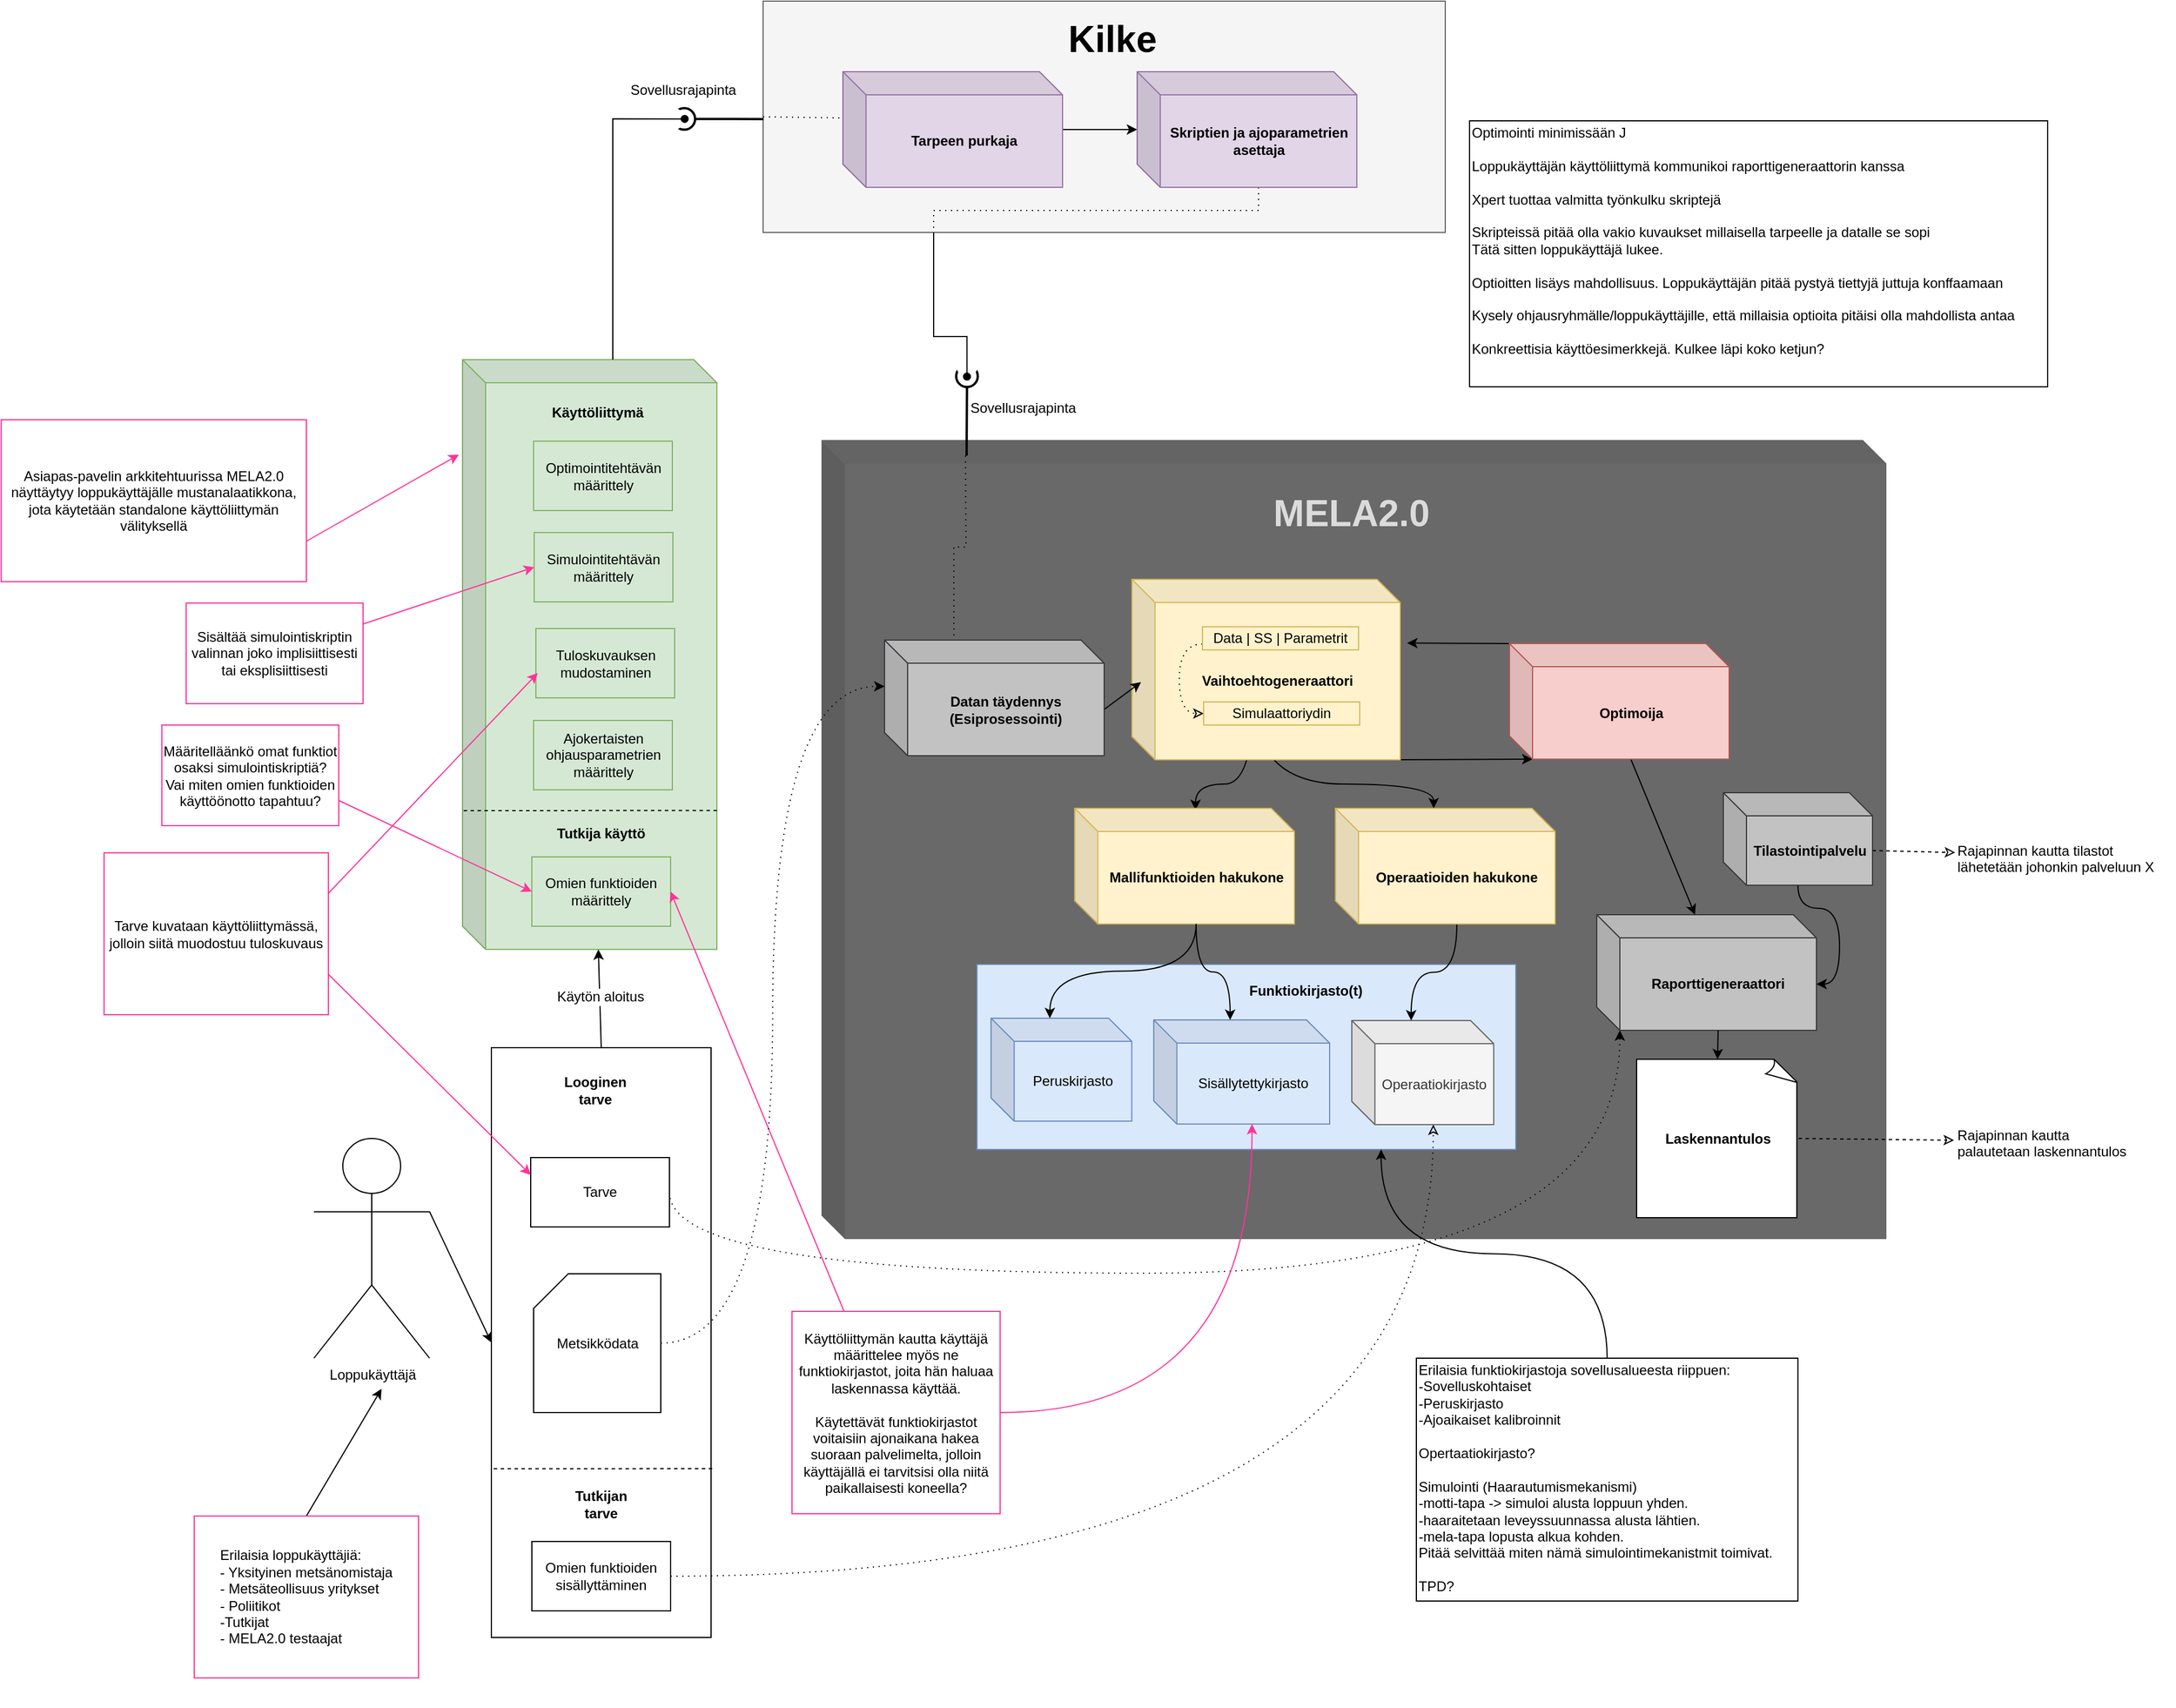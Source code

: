 <mxfile pages="1" version="11.2.4" type="device"><diagram id="cEHiGqW19RM8_DSXwhZw" name="Page-1"><mxGraphModel dx="1874" dy="793" grid="1" gridSize="10" guides="1" tooltips="1" connect="1" arrows="1" fold="1" page="1" pageScale="1" pageWidth="827" pageHeight="1169" math="0" shadow="0"><root><mxCell id="0"/><mxCell id="1" parent="0"/><mxCell id="VSry3zyQutr3GPXPpVgb-1" value="" style="rounded=0;whiteSpace=wrap;html=1;fillColor=#f5f5f5;strokeColor=#666666;fontColor=#333333;" parent="1" vertex="1"><mxGeometry x="1089" y="110" width="590" height="200" as="geometry"/></mxCell><mxCell id="VSry3zyQutr3GPXPpVgb-3" style="edgeStyle=none;rounded=0;orthogonalLoop=1;jettySize=auto;html=1;exitX=1;exitY=0.333;exitDx=0;exitDy=0;exitPerimeter=0;fontSize=12;fontColor=#000000;entryX=0;entryY=0.5;entryDx=0;entryDy=0;" parent="1" source="VSry3zyQutr3GPXPpVgb-4" target="VSry3zyQutr3GPXPpVgb-19" edge="1"><mxGeometry relative="1" as="geometry"/></mxCell><mxCell id="VSry3zyQutr3GPXPpVgb-4" value="Loppukäyttäjä" style="shape=umlActor;verticalLabelPosition=bottom;labelBackgroundColor=#ffffff;verticalAlign=top;html=1;outlineConnect=0;fontSize=12;" parent="1" vertex="1"><mxGeometry x="700.5" y="1093.5" width="100" height="190" as="geometry"/></mxCell><mxCell id="VSry3zyQutr3GPXPpVgb-5" value="" style="shape=cube;whiteSpace=wrap;html=1;boundedLbl=1;backgroundOutline=1;darkOpacity=0.05;darkOpacity2=0.1;fontSize=12;fillColor=#696969;strokeColor=#666666;fontColor=#333333;" parent="1" vertex="1"><mxGeometry x="1140" y="490" width="920" height="690" as="geometry"/></mxCell><mxCell id="VSry3zyQutr3GPXPpVgb-6" value="MELA2.0" style="text;html=1;strokeColor=none;fillColor=none;align=center;verticalAlign=middle;whiteSpace=wrap;rounded=0;fontSize=32;fontColor=#DBDBDB;fontStyle=1" parent="1" vertex="1"><mxGeometry x="1518" y="527.5" width="160" height="50" as="geometry"/></mxCell><mxCell id="VSry3zyQutr3GPXPpVgb-7" value="Raporttigeneraattori" style="shape=cube;whiteSpace=wrap;html=1;boundedLbl=1;backgroundOutline=1;darkOpacity=0.05;darkOpacity2=0.1;fontSize=12;fillColor=#C2C2C2;strokeColor=#36393d;fontStyle=1" parent="1" vertex="1"><mxGeometry x="1810" y="900" width="190" height="100" as="geometry"/></mxCell><mxCell id="VSry3zyQutr3GPXPpVgb-8" style="edgeStyle=none;rounded=0;orthogonalLoop=1;jettySize=auto;html=1;exitX=1;exitY=1;exitDx=0;exitDy=0;exitPerimeter=0;entryX=0;entryY=0;entryDx=20;entryDy=100;entryPerimeter=0;fontSize=12;fontColor=#000000;" parent="1" source="VSry3zyQutr3GPXPpVgb-10" target="VSry3zyQutr3GPXPpVgb-15" edge="1"><mxGeometry relative="1" as="geometry"/></mxCell><mxCell id="VSry3zyQutr3GPXPpVgb-9" style="edgeStyle=orthogonalEdgeStyle;rounded=0;orthogonalLoop=1;jettySize=auto;html=1;exitX=0;exitY=0;exitDx=105;exitDy=100;exitPerimeter=0;entryX=0.55;entryY=0.015;entryDx=0;entryDy=0;entryPerimeter=0;strokeColor=#000000;curved=1;" parent="1" source="VSry3zyQutr3GPXPpVgb-10" target="VSry3zyQutr3GPXPpVgb-12" edge="1"><mxGeometry relative="1" as="geometry"/></mxCell><mxCell id="VSry3zyQutr3GPXPpVgb-77" style="edgeStyle=orthogonalEdgeStyle;rounded=0;orthogonalLoop=1;jettySize=auto;html=1;exitX=0;exitY=0;exitDx=105;exitDy=100;exitPerimeter=0;entryX=0;entryY=0;entryDx=85;entryDy=0;entryPerimeter=0;curved=1;" parent="1" source="VSry3zyQutr3GPXPpVgb-10" target="VSry3zyQutr3GPXPpVgb-76" edge="1"><mxGeometry relative="1" as="geometry"/></mxCell><mxCell id="VSry3zyQutr3GPXPpVgb-10" value="&lt;div&gt;Vaihtoehtogeneraattori&lt;br&gt;&lt;/div&gt;" style="shape=cube;whiteSpace=wrap;html=1;boundedLbl=1;backgroundOutline=1;darkOpacity=0.05;darkOpacity2=0.1;fontSize=12;fillColor=#fff2cc;strokeColor=#d6b656;fontStyle=1" parent="1" vertex="1"><mxGeometry x="1408" y="610" width="232" height="156" as="geometry"/></mxCell><mxCell id="VSry3zyQutr3GPXPpVgb-12" value="Mallifunktioiden hakukone" style="shape=cube;whiteSpace=wrap;html=1;boundedLbl=1;backgroundOutline=1;darkOpacity=0.05;darkOpacity2=0.1;fontSize=12;fillColor=#fff2cc;strokeColor=#d6b656;fontStyle=1" parent="1" vertex="1"><mxGeometry x="1358.5" y="808" width="190" height="100" as="geometry"/></mxCell><mxCell id="VSry3zyQutr3GPXPpVgb-13" style="edgeStyle=none;rounded=0;orthogonalLoop=1;jettySize=auto;html=1;exitX=0;exitY=0;exitDx=0;exitDy=0;exitPerimeter=0;entryX=1.026;entryY=0.353;entryDx=0;entryDy=0;entryPerimeter=0;fontSize=12;fontColor=#000000;" parent="1" source="VSry3zyQutr3GPXPpVgb-15" target="VSry3zyQutr3GPXPpVgb-10" edge="1"><mxGeometry relative="1" as="geometry"/></mxCell><mxCell id="VSry3zyQutr3GPXPpVgb-14" style="edgeStyle=none;rounded=0;orthogonalLoop=1;jettySize=auto;html=1;exitX=0;exitY=0;exitDx=105;exitDy=100;exitPerimeter=0;entryX=0;entryY=0;entryDx=85;entryDy=0;entryPerimeter=0;fontSize=12;fontColor=#000000;" parent="1" source="VSry3zyQutr3GPXPpVgb-15" target="VSry3zyQutr3GPXPpVgb-7" edge="1"><mxGeometry relative="1" as="geometry"/></mxCell><mxCell id="VSry3zyQutr3GPXPpVgb-15" value="Optimoija" style="shape=cube;whiteSpace=wrap;html=1;boundedLbl=1;backgroundOutline=1;darkOpacity=0.05;darkOpacity2=0.1;fontSize=12;fillColor=#f8cecc;strokeColor=#b85450;fontStyle=1" parent="1" vertex="1"><mxGeometry x="1734.5" y="665.5" width="190" height="100" as="geometry"/></mxCell><mxCell id="VSry3zyQutr3GPXPpVgb-16" value="" style="group;fontSize=12;" parent="1" vertex="1" connectable="0"><mxGeometry x="1327.5" y="956" width="300" height="160" as="geometry"/></mxCell><mxCell id="OiQ5DA4eDUu0ecbe_sTa-11" style="edgeStyle=none;rounded=0;orthogonalLoop=1;jettySize=auto;html=1;exitX=1;exitY=0.5;exitDx=0;exitDy=0;exitPerimeter=0;dashed=1;endArrow=classic;endFill=0;strokeColor=#000000;entryX=-0.006;entryY=0.467;entryDx=0;entryDy=0;entryPerimeter=0;" parent="1" source="VSry3zyQutr3GPXPpVgb-17" target="OiQ5DA4eDUu0ecbe_sTa-12" edge="1"><mxGeometry relative="1" as="geometry"><mxPoint x="2120" y="1094" as="targetPoint"/></mxGeometry></mxCell><mxCell id="VSry3zyQutr3GPXPpVgb-17" value="Laskennantulos" style="whiteSpace=wrap;html=1;shape=mxgraph.basic.document;fontSize=12;fontStyle=1" parent="1" vertex="1"><mxGeometry x="1844.5" y="1025" width="140" height="137" as="geometry"/></mxCell><mxCell id="VSry3zyQutr3GPXPpVgb-18" value="" style="group;fontSize=12;" parent="1" vertex="1" connectable="0"><mxGeometry x="854" y="1015" width="190" height="570" as="geometry"/></mxCell><mxCell id="VSry3zyQutr3GPXPpVgb-19" value="" style="rounded=0;whiteSpace=wrap;html=1;fillColor=#ffffff;fontSize=12;fontColor=#000000;" parent="VSry3zyQutr3GPXPpVgb-18" vertex="1"><mxGeometry width="190" height="510" as="geometry"/></mxCell><mxCell id="VSry3zyQutr3GPXPpVgb-20" value="Metsikködata" style="shape=card;whiteSpace=wrap;html=1;fontSize=12;" parent="VSry3zyQutr3GPXPpVgb-18" vertex="1"><mxGeometry x="36.5" y="195.5" width="110" height="120" as="geometry"/></mxCell><mxCell id="VSry3zyQutr3GPXPpVgb-21" value="Tarve" style="rounded=0;whiteSpace=wrap;html=1;fillColor=#ffffff;fontSize=12;fontColor=#000000;" parent="VSry3zyQutr3GPXPpVgb-18" vertex="1"><mxGeometry x="34" y="95" width="120" height="60" as="geometry"/></mxCell><mxCell id="VSry3zyQutr3GPXPpVgb-22" value="Looginen tarve" style="text;html=1;strokeColor=none;fillColor=none;align=center;verticalAlign=middle;whiteSpace=wrap;rounded=0;fontSize=12;fontColor=#000000;fontStyle=1" parent="VSry3zyQutr3GPXPpVgb-18" vertex="1"><mxGeometry x="70" y="27" width="40" height="20" as="geometry"/></mxCell><mxCell id="VSry3zyQutr3GPXPpVgb-72" value="" style="endArrow=none;dashed=1;html=1;entryX=-0.005;entryY=0.623;entryDx=0;entryDy=0;entryPerimeter=0;" parent="VSry3zyQutr3GPXPpVgb-18" edge="1"><mxGeometry width="50" height="50" relative="1" as="geometry"><mxPoint x="191" y="364" as="sourcePoint"/><mxPoint x="-0.95" y="364.19" as="targetPoint"/></mxGeometry></mxCell><mxCell id="VSry3zyQutr3GPXPpVgb-73" value="Omien funktioiden sisällyttäminen" style="rounded=0;whiteSpace=wrap;html=1;fillColor=#ffffff;fontSize=12;fontColor=#000000;" parent="VSry3zyQutr3GPXPpVgb-18" vertex="1"><mxGeometry x="35" y="427" width="120" height="60" as="geometry"/></mxCell><mxCell id="VSry3zyQutr3GPXPpVgb-74" value="Tutkijan tarve" style="text;html=1;strokeColor=none;fillColor=none;align=center;verticalAlign=middle;whiteSpace=wrap;rounded=0;fontSize=12;fontColor=#000000;fontStyle=1" parent="VSry3zyQutr3GPXPpVgb-18" vertex="1"><mxGeometry x="75" y="385" width="40" height="20" as="geometry"/></mxCell><mxCell id="VSry3zyQutr3GPXPpVgb-23" style="edgeStyle=none;rounded=0;orthogonalLoop=1;jettySize=auto;html=1;exitX=0;exitY=0;exitDx=105;exitDy=100;exitPerimeter=0;entryX=0.5;entryY=0;entryDx=0;entryDy=0;entryPerimeter=0;fontSize=12;fontColor=#000000;" parent="1" source="VSry3zyQutr3GPXPpVgb-7" target="VSry3zyQutr3GPXPpVgb-17" edge="1"><mxGeometry relative="1" as="geometry"/></mxCell><mxCell id="VSry3zyQutr3GPXPpVgb-24" style="edgeStyle=none;rounded=0;orthogonalLoop=1;jettySize=auto;html=1;exitX=1;exitY=0.75;exitDx=0;exitDy=0;entryX=-0.014;entryY=0.161;entryDx=0;entryDy=0;entryPerimeter=0;fontSize=12;fontColor=#000000;strokeColor=#FF3399;" parent="1" source="VSry3zyQutr3GPXPpVgb-25" target="VSry3zyQutr3GPXPpVgb-34" edge="1"><mxGeometry relative="1" as="geometry"/></mxCell><mxCell id="VSry3zyQutr3GPXPpVgb-25" value="Asiapas-pavelin arkkitehtuurissa MELA2.0 näyttäytyy loppukäyttäjälle mustanalaatikkona, jota käytetään standalone käyttöliittymän välityksellä" style="text;html=1;align=center;verticalAlign=middle;whiteSpace=wrap;rounded=0;fontSize=12;strokeColor=#FF3399;fillColor=#ffffff;" parent="1" vertex="1"><mxGeometry x="430" y="472" width="264" height="140" as="geometry"/></mxCell><mxCell id="VSry3zyQutr3GPXPpVgb-26" style="edgeStyle=none;rounded=0;orthogonalLoop=1;jettySize=auto;html=1;exitX=1;exitY=0.75;exitDx=0;exitDy=0;entryX=0;entryY=0.25;entryDx=0;entryDy=0;strokeColor=#FF3399;fontSize=12;fontColor=#000000;" parent="1" source="VSry3zyQutr3GPXPpVgb-27" target="VSry3zyQutr3GPXPpVgb-21" edge="1"><mxGeometry relative="1" as="geometry"/></mxCell><mxCell id="VSry3zyQutr3GPXPpVgb-27" value="Tarve kuvataan käyttöliittymässä, jolloin siitä muodostuu tuloskuvaus" style="text;html=1;align=center;verticalAlign=middle;whiteSpace=wrap;rounded=0;fontSize=12;strokeColor=#FF3399;fillColor=#ffffff;" parent="1" vertex="1"><mxGeometry x="519" y="846.5" width="194" height="140" as="geometry"/></mxCell><mxCell id="VSry3zyQutr3GPXPpVgb-29" style="edgeStyle=none;rounded=0;orthogonalLoop=1;jettySize=auto;html=1;exitX=0;exitY=0;exitDx=190;exitDy=60;exitPerimeter=0;entryX=0.034;entryY=0.57;entryDx=0;entryDy=0;entryPerimeter=0;strokeColor=#000000;" parent="1" source="VSry3zyQutr3GPXPpVgb-31" target="VSry3zyQutr3GPXPpVgb-10" edge="1"><mxGeometry relative="1" as="geometry"/></mxCell><mxCell id="VSry3zyQutr3GPXPpVgb-30" style="edgeStyle=orthogonalEdgeStyle;rounded=0;orthogonalLoop=1;jettySize=auto;html=1;exitX=0;exitY=0;exitDx=85;exitDy=0;exitPerimeter=0;dashed=1;dashPattern=1 4;endArrow=none;endFill=0;fontSize=32;" parent="1" edge="1"><mxGeometry relative="1" as="geometry"><mxPoint x="1264" y="500" as="targetPoint"/><mxPoint x="1274" y="663" as="sourcePoint"/></mxGeometry></mxCell><mxCell id="VSry3zyQutr3GPXPpVgb-31" value="&lt;div style=&quot;font-size: 12px;&quot;&gt;Datan täydennys&lt;/div&gt;&lt;div style=&quot;font-size: 12px;&quot;&gt;(Esiprosessointi)&lt;br style=&quot;font-size: 12px;&quot;&gt;&lt;/div&gt;" style="shape=cube;whiteSpace=wrap;html=1;boundedLbl=1;backgroundOutline=1;darkOpacity=0.05;darkOpacity2=0.1;fontSize=12;fillColor=#C2C2C2;strokeColor=#36393d;fontStyle=1" parent="1" vertex="1"><mxGeometry x="1194" y="662.5" width="190" height="100" as="geometry"/></mxCell><mxCell id="VSry3zyQutr3GPXPpVgb-34" value="" style="shape=cube;whiteSpace=wrap;html=1;boundedLbl=1;backgroundOutline=1;darkOpacity=0.05;darkOpacity2=0.1;fontSize=12;fillColor=#d5e8d4;strokeColor=#82b366;" parent="1" vertex="1"><mxGeometry x="829" y="420" width="220" height="510" as="geometry"/></mxCell><mxCell id="VSry3zyQutr3GPXPpVgb-35" value="Käyttöliittymä" style="text;html=1;strokeColor=none;fillColor=none;align=center;verticalAlign=middle;whiteSpace=wrap;rounded=0;fontSize=12;fontColor=#000000;fontStyle=1" parent="1" vertex="1"><mxGeometry x="915.5" y="455.5" width="60" height="20" as="geometry"/></mxCell><mxCell id="VSry3zyQutr3GPXPpVgb-36" value="Omien funktioiden määrittely" style="rounded=0;whiteSpace=wrap;html=1;fontSize=12;fillColor=#d5e8d4;strokeColor=#82b366;" parent="1" vertex="1"><mxGeometry x="889" y="850" width="120" height="60" as="geometry"/></mxCell><mxCell id="VSry3zyQutr3GPXPpVgb-38" value="Tuloskuvauksen mudostaminen" style="rounded=0;whiteSpace=wrap;html=1;fontSize=12;fillColor=#d5e8d4;strokeColor=#82b366;" parent="1" vertex="1"><mxGeometry x="892.5" y="652.5" width="120" height="60" as="geometry"/></mxCell><mxCell id="VSry3zyQutr3GPXPpVgb-39" style="edgeStyle=none;rounded=0;orthogonalLoop=1;jettySize=auto;html=1;exitX=0.25;exitY=0;exitDx=0;exitDy=0;entryX=1;entryY=0.5;entryDx=0;entryDy=0;strokeColor=#FF3399;fontSize=12;fontColor=#000000;" parent="1" source="VSry3zyQutr3GPXPpVgb-28" target="VSry3zyQutr3GPXPpVgb-36" edge="1"><mxGeometry relative="1" as="geometry"><mxPoint x="1019" y="871" as="targetPoint"/></mxGeometry></mxCell><mxCell id="VSry3zyQutr3GPXPpVgb-40" style="edgeStyle=none;rounded=0;orthogonalLoop=1;jettySize=auto;html=1;exitX=1;exitY=0.25;exitDx=0;exitDy=0;entryX=0.013;entryY=0.642;entryDx=0;entryDy=0;strokeColor=#FF3399;fontSize=12;fontColor=#000000;entryPerimeter=0;" parent="1" source="VSry3zyQutr3GPXPpVgb-27" target="VSry3zyQutr3GPXPpVgb-38" edge="1"><mxGeometry relative="1" as="geometry"><mxPoint x="854" y="786" as="targetPoint"/></mxGeometry></mxCell><mxCell id="VSry3zyQutr3GPXPpVgb-41" style="rounded=0;orthogonalLoop=1;jettySize=auto;html=1;exitX=1;exitY=0.75;exitDx=0;exitDy=0;entryX=0;entryY=0.5;entryDx=0;entryDy=0;strokeColor=#FF3399;" parent="1" source="VSry3zyQutr3GPXPpVgb-43" target="VSry3zyQutr3GPXPpVgb-36" edge="1"><mxGeometry relative="1" as="geometry"/></mxCell><mxCell id="VSry3zyQutr3GPXPpVgb-43" value="Määritelläänkö omat funktiot osaksi simulointiskriptiä? Vai miten omien funktioiden käyttöönotto tapahtuu?" style="text;html=1;align=center;verticalAlign=middle;whiteSpace=wrap;rounded=0;fontSize=12;strokeColor=#FF3399;fillColor=#ffffff;" parent="1" vertex="1"><mxGeometry x="569" y="736" width="153" height="87" as="geometry"/></mxCell><mxCell id="VSry3zyQutr3GPXPpVgb-44" style="edgeStyle=none;rounded=0;orthogonalLoop=1;jettySize=auto;html=1;exitX=0.5;exitY=0;exitDx=0;exitDy=0;strokeColor=#000000;" parent="1" source="VSry3zyQutr3GPXPpVgb-45" edge="1"><mxGeometry relative="1" as="geometry"><mxPoint x="759" y="1310" as="targetPoint"/></mxGeometry></mxCell><mxCell id="VSry3zyQutr3GPXPpVgb-45" value="&lt;div align=&quot;left&quot;&gt;Erilaisia loppukäyttäjiä:&lt;/div&gt;&lt;div align=&quot;left&quot;&gt;- Yksityinen metsänomistaja&lt;/div&gt;&lt;div align=&quot;left&quot;&gt;- Metsäteollisuus yritykset&lt;/div&gt;&lt;div align=&quot;left&quot;&gt;- Poliitikot&lt;/div&gt;&lt;div align=&quot;left&quot;&gt;-Tutkijat&lt;/div&gt;&lt;div align=&quot;left&quot;&gt;- MELA2.0 testaajat&lt;br&gt;&lt;/div&gt;" style="text;html=1;align=center;verticalAlign=middle;whiteSpace=wrap;rounded=0;fontSize=12;strokeColor=#FF3399;fillColor=#ffffff;" parent="1" vertex="1"><mxGeometry x="597" y="1420" width="194" height="140" as="geometry"/></mxCell><mxCell id="VSry3zyQutr3GPXPpVgb-46" value="&lt;div&gt;Optimointi minimissään J&lt;/div&gt;&lt;div&gt;&lt;br&gt;&lt;/div&gt;&lt;div&gt;Loppukäyttäjän käyttöliittymä kommunikoi raporttigeneraattorin kanssa&lt;/div&gt;&lt;div&gt;&lt;br&gt;&lt;/div&gt;&lt;div&gt;Xpert tuottaa valmitta työnkulku skriptejä&lt;/div&gt;&lt;div&gt;&lt;br&gt;&lt;/div&gt;&lt;div&gt;Skripteissä pitää olla vakio kuvaukset millaisella tarpeelle ja datalle se sopi&lt;/div&gt;&lt;div&gt;Tätä sitten loppukäyttäjä lukee.&lt;/div&gt;&lt;div&gt;&lt;br&gt;&lt;/div&gt;&lt;div&gt;Optioitten lisäys mahdollisuus. Loppukäyttäjän pitää pystyä tiettyjä juttuja konffaamaan&lt;/div&gt;&lt;div&gt;&lt;br&gt;&lt;/div&gt;&lt;div&gt;Kysely ohjausryhmälle/loppukäyttäjille, että millaisia optioita pitäisi olla mahdollista antaa&lt;br&gt;&lt;/div&gt;&lt;div&gt;&lt;br&gt;&lt;/div&gt;&lt;div&gt;Konkreettisia käyttöesimerkkejä. Kulkee läpi koko ketjun?&lt;br&gt;&lt;/div&gt;&lt;div&gt;&lt;br&gt;&lt;/div&gt;&lt;div&gt;&lt;br&gt;&lt;/div&gt;" style="text;html=1;resizable=0;points=[];autosize=1;align=left;verticalAlign=top;spacingTop=-4;strokeColor=#000000;fillColor=#ffffff;" parent="1" vertex="1"><mxGeometry x="1700" y="213.5" width="500" height="230" as="geometry"/></mxCell><mxCell id="VSry3zyQutr3GPXPpVgb-47" style="edgeStyle=orthogonalEdgeStyle;rounded=0;orthogonalLoop=1;jettySize=auto;html=1;" parent="1" source="VSry3zyQutr3GPXPpVgb-48" target="VSry3zyQutr3GPXPpVgb-50" edge="1"><mxGeometry relative="1" as="geometry"/></mxCell><mxCell id="VSry3zyQutr3GPXPpVgb-48" value="&lt;div&gt;Tarpeen purkaja&lt;/div&gt;" style="shape=cube;whiteSpace=wrap;html=1;boundedLbl=1;backgroundOutline=1;darkOpacity=0.05;darkOpacity2=0.1;fontSize=12;fillColor=#e1d5e7;strokeColor=#9673a6;fontStyle=1" parent="1" vertex="1"><mxGeometry x="1158" y="171" width="190" height="100" as="geometry"/></mxCell><mxCell id="VSry3zyQutr3GPXPpVgb-49" style="edgeStyle=orthogonalEdgeStyle;rounded=0;orthogonalLoop=1;jettySize=auto;html=1;exitX=0;exitY=0;exitDx=105;exitDy=100;exitPerimeter=0;entryX=0.25;entryY=1;entryDx=0;entryDy=0;dashed=1;dashPattern=1 4;endArrow=none;endFill=0;fontSize=32;" parent="1" source="VSry3zyQutr3GPXPpVgb-50" target="VSry3zyQutr3GPXPpVgb-1" edge="1"><mxGeometry relative="1" as="geometry"/></mxCell><mxCell id="VSry3zyQutr3GPXPpVgb-50" value="Skriptien ja ajoparametrien asettaja" style="shape=cube;whiteSpace=wrap;html=1;boundedLbl=1;backgroundOutline=1;darkOpacity=0.05;darkOpacity2=0.1;fontSize=12;fillColor=#e1d5e7;strokeColor=#9673a6;fontStyle=1" parent="1" vertex="1"><mxGeometry x="1412.5" y="171" width="190" height="100" as="geometry"/></mxCell><mxCell id="VSry3zyQutr3GPXPpVgb-51" value="Kilke" style="text;html=1;resizable=0;points=[];autosize=1;align=left;verticalAlign=top;spacingTop=-4;fontStyle=1;fontSize=32;" parent="1" vertex="1"><mxGeometry x="1351" y="121" width="40" height="20" as="geometry"/></mxCell><mxCell id="VSry3zyQutr3GPXPpVgb-52" value="" style="group" parent="1" vertex="1" connectable="0"><mxGeometry x="999.5" y="176.5" width="90" height="44.667" as="geometry"/></mxCell><mxCell id="VSry3zyQutr3GPXPpVgb-53" value="" style="ellipse;whiteSpace=wrap;html=1;aspect=fixed;shadow=0;strokeColor=#000000;fillColor=#ffffff;direction=east;rotation=-90;strokeWidth=2;" parent="VSry3zyQutr3GPXPpVgb-52" vertex="1"><mxGeometry x="12" y="26" width="18.667" height="18.667" as="geometry"/></mxCell><mxCell id="VSry3zyQutr3GPXPpVgb-54" value="" style="ellipse;whiteSpace=wrap;html=1;aspect=fixed;shadow=0;strokeColor=none;fillColor=#ffffff;direction=east;rotation=-90;" parent="VSry3zyQutr3GPXPpVgb-52" vertex="1"><mxGeometry x="3" y="26" width="18.667" height="18.667" as="geometry"/></mxCell><mxCell id="VSry3zyQutr3GPXPpVgb-55" value="" style="endArrow=none;html=1;entryX=0.5;entryY=1;entryDx=0;entryDy=0;exitX=0;exitY=0;exitDx=0;exitDy=288.5;exitPerimeter=0;strokeWidth=2;" parent="VSry3zyQutr3GPXPpVgb-52" target="VSry3zyQutr3GPXPpVgb-53" edge="1"><mxGeometry width="50" height="50" relative="1" as="geometry"><mxPoint x="90" y="35.5" as="sourcePoint"/><mxPoint x="97" y="8" as="targetPoint"/></mxGeometry></mxCell><mxCell id="VSry3zyQutr3GPXPpVgb-56" value="Sovellusrajapinta" style="text;html=1;strokeColor=none;fillColor=none;align=center;verticalAlign=middle;whiteSpace=wrap;rounded=0;" parent="VSry3zyQutr3GPXPpVgb-52" vertex="1"><mxGeometry width="40" height="20" as="geometry"/></mxCell><mxCell id="VSry3zyQutr3GPXPpVgb-57" value="" style="group;rotation=90;" parent="1" vertex="1" connectable="0"><mxGeometry x="1233" y="436" width="90" height="44.667" as="geometry"/></mxCell><mxCell id="VSry3zyQutr3GPXPpVgb-58" value="" style="ellipse;whiteSpace=wrap;html=1;aspect=fixed;shadow=0;strokeColor=#000000;fillColor=#ffffff;direction=east;rotation=0;strokeWidth=2;" parent="VSry3zyQutr3GPXPpVgb-57" vertex="1"><mxGeometry x="23" y="-11" width="18.667" height="18.667" as="geometry"/></mxCell><mxCell id="VSry3zyQutr3GPXPpVgb-59" value="" style="ellipse;whiteSpace=wrap;html=1;aspect=fixed;shadow=0;strokeColor=none;fillColor=#ffffff;direction=east;rotation=0;" parent="VSry3zyQutr3GPXPpVgb-57" vertex="1"><mxGeometry x="23" y="-20" width="18.667" height="18.667" as="geometry"/></mxCell><mxCell id="VSry3zyQutr3GPXPpVgb-60" value="" style="endArrow=none;html=1;entryX=0.5;entryY=1;entryDx=0;entryDy=0;exitX=0;exitY=0;exitDx=0;exitDy=288.5;exitPerimeter=0;strokeWidth=2;" parent="VSry3zyQutr3GPXPpVgb-57" target="VSry3zyQutr3GPXPpVgb-58" edge="1"><mxGeometry width="50" height="50" relative="1" as="geometry"><mxPoint x="32" y="67" as="sourcePoint"/><mxPoint x="59" y="74" as="targetPoint"/></mxGeometry></mxCell><mxCell id="VSry3zyQutr3GPXPpVgb-61" value="Sovellusrajapinta" style="text;html=1;strokeColor=none;fillColor=none;align=center;verticalAlign=middle;whiteSpace=wrap;rounded=0;rotation=0;" parent="1" vertex="1"><mxGeometry x="1294" y="452" width="40" height="20" as="geometry"/></mxCell><mxCell id="VSry3zyQutr3GPXPpVgb-62" style="edgeStyle=orthogonalEdgeStyle;rounded=0;orthogonalLoop=1;jettySize=auto;html=1;entryX=0.5;entryY=1;entryDx=0;entryDy=0;endArrow=oval;endFill=1;exitX=0.25;exitY=1;exitDx=0;exitDy=0;" parent="1" source="VSry3zyQutr3GPXPpVgb-1" target="VSry3zyQutr3GPXPpVgb-59" edge="1"><mxGeometry relative="1" as="geometry"><mxPoint x="1265" y="310" as="sourcePoint"/><Array as="points"><mxPoint x="1237" y="400"/><mxPoint x="1265" y="400"/></Array></mxGeometry></mxCell><mxCell id="VSry3zyQutr3GPXPpVgb-63" style="edgeStyle=orthogonalEdgeStyle;rounded=0;orthogonalLoop=1;jettySize=auto;html=1;entryX=0.5;entryY=1;entryDx=0;entryDy=0;endArrow=oval;endFill=1;fontSize=32;" parent="1" source="VSry3zyQutr3GPXPpVgb-34" target="VSry3zyQutr3GPXPpVgb-54" edge="1"><mxGeometry relative="1" as="geometry"><Array as="points"><mxPoint x="959" y="212"/></Array></mxGeometry></mxCell><mxCell id="VSry3zyQutr3GPXPpVgb-66" style="edgeStyle=orthogonalEdgeStyle;rounded=0;orthogonalLoop=1;jettySize=auto;html=1;exitX=0;exitY=0.5;exitDx=0;exitDy=0;entryX=0;entryY=0;entryDx=0;entryDy=40;entryPerimeter=0;endArrow=none;endFill=0;fontSize=32;dashed=1;dashPattern=1 4;" parent="1" source="VSry3zyQutr3GPXPpVgb-1" target="VSry3zyQutr3GPXPpVgb-48" edge="1"><mxGeometry relative="1" as="geometry"><Array as="points"><mxPoint x="1089" y="211"/></Array></mxGeometry></mxCell><mxCell id="VSry3zyQutr3GPXPpVgb-67" value="" style="group" parent="1" vertex="1" connectable="0"><mxGeometry x="1314" y="943" width="426" height="160" as="geometry"/></mxCell><mxCell id="VSry3zyQutr3GPXPpVgb-68" value="" style="rounded=0;whiteSpace=wrap;html=1;fillColor=#dae8fc;fontSize=12;strokeColor=#6c8ebf;" parent="VSry3zyQutr3GPXPpVgb-67" vertex="1"><mxGeometry x="-40" width="466" height="160" as="geometry"/></mxCell><mxCell id="VSry3zyQutr3GPXPpVgb-69" value="Sisällytettykirjasto" style="shape=cube;whiteSpace=wrap;html=1;boundedLbl=1;backgroundOutline=1;darkOpacity=0.05;darkOpacity2=0.1;fontSize=12;fillColor=#dae8fc;strokeColor=#6c8ebf;" parent="VSry3zyQutr3GPXPpVgb-67" vertex="1"><mxGeometry x="112.857" y="48" width="152.143" height="90" as="geometry"/></mxCell><mxCell id="VSry3zyQutr3GPXPpVgb-70" value="Peruskirjasto" style="shape=cube;whiteSpace=wrap;html=1;boundedLbl=1;backgroundOutline=1;darkOpacity=0.05;darkOpacity2=0.1;fontSize=12;fillColor=#dae8fc;strokeColor=#6c8ebf;" parent="VSry3zyQutr3GPXPpVgb-67" vertex="1"><mxGeometry x="-27.857" y="46.5" width="121.714" height="89" as="geometry"/></mxCell><mxCell id="VSry3zyQutr3GPXPpVgb-71" value="Funktiokirjasto(t)" style="text;html=1;strokeColor=none;fillColor=none;align=center;verticalAlign=middle;whiteSpace=wrap;rounded=0;fontSize=12;fontColor=#000000;fontStyle=1" parent="VSry3zyQutr3GPXPpVgb-67" vertex="1"><mxGeometry x="224.357" y="13" width="40.571" height="20" as="geometry"/></mxCell><mxCell id="VSry3zyQutr3GPXPpVgb-75" value="Operaatiokirjasto" style="shape=cube;whiteSpace=wrap;html=1;boundedLbl=1;backgroundOutline=1;darkOpacity=0.05;darkOpacity2=0.1;fontSize=12;fillColor=#f5f5f5;strokeColor=#666666;fontColor=#333333;" parent="VSry3zyQutr3GPXPpVgb-67" vertex="1"><mxGeometry x="284.15" y="48.5" width="122.729" height="90" as="geometry"/></mxCell><mxCell id="VSry3zyQutr3GPXPpVgb-90" style="edgeStyle=orthogonalEdgeStyle;curved=1;rounded=0;orthogonalLoop=1;jettySize=auto;html=1;exitX=0;exitY=0;exitDx=105;exitDy=100;exitPerimeter=0;entryX=0;entryY=0;entryDx=51.364;entryDy=0;entryPerimeter=0;endArrow=classic;endFill=1;" parent="1" source="VSry3zyQutr3GPXPpVgb-76" target="VSry3zyQutr3GPXPpVgb-75" edge="1"><mxGeometry relative="1" as="geometry"/></mxCell><mxCell id="VSry3zyQutr3GPXPpVgb-76" value="Operaatioiden hakukone" style="shape=cube;whiteSpace=wrap;html=1;boundedLbl=1;backgroundOutline=1;darkOpacity=0.05;darkOpacity2=0.1;fontSize=12;fillColor=#fff2cc;strokeColor=#d6b656;fontStyle=1" parent="1" vertex="1"><mxGeometry x="1584" y="808" width="190" height="100" as="geometry"/></mxCell><mxCell id="VSry3zyQutr3GPXPpVgb-81" style="edgeStyle=orthogonalEdgeStyle;curved=1;rounded=0;orthogonalLoop=1;jettySize=auto;html=1;entryX=0;entryY=0;entryDx=190;entryDy=60;entryPerimeter=0;" parent="1" source="VSry3zyQutr3GPXPpVgb-79" target="VSry3zyQutr3GPXPpVgb-7" edge="1"><mxGeometry relative="1" as="geometry"/></mxCell><mxCell id="OiQ5DA4eDUu0ecbe_sTa-9" style="edgeStyle=none;rounded=0;orthogonalLoop=1;jettySize=auto;html=1;exitX=0;exitY=0;exitDx=129;exitDy=50;exitPerimeter=0;strokeColor=#000000;entryX=0;entryY=0.375;entryDx=0;entryDy=0;entryPerimeter=0;dashed=1;endArrow=classic;endFill=0;" parent="1" source="VSry3zyQutr3GPXPpVgb-79" target="OiQ5DA4eDUu0ecbe_sTa-10" edge="1"><mxGeometry relative="1" as="geometry"><mxPoint x="2100" y="845" as="targetPoint"/></mxGeometry></mxCell><mxCell id="VSry3zyQutr3GPXPpVgb-79" value="Tilastointipalvelu" style="shape=cube;whiteSpace=wrap;html=1;boundedLbl=1;backgroundOutline=1;darkOpacity=0.05;darkOpacity2=0.1;fontSize=12;fillColor=#C2C2C2;strokeColor=#36393d;fontStyle=1" parent="1" vertex="1"><mxGeometry x="1919.5" y="794.5" width="129" height="80" as="geometry"/></mxCell><mxCell id="VSry3zyQutr3GPXPpVgb-82" value="Optimointitehtävän määrittely" style="rounded=0;whiteSpace=wrap;html=1;fontSize=12;fillColor=#d5e8d4;strokeColor=#82b366;" parent="1" vertex="1"><mxGeometry x="890.5" y="490.5" width="120" height="60" as="geometry"/></mxCell><mxCell id="VSry3zyQutr3GPXPpVgb-83" value="Simulointitehtävän määrittely" style="rounded=0;whiteSpace=wrap;html=1;fontSize=12;fillColor=#d5e8d4;strokeColor=#82b366;" parent="1" vertex="1"><mxGeometry x="891" y="569.5" width="120" height="60" as="geometry"/></mxCell><mxCell id="VSry3zyQutr3GPXPpVgb-87" style="edgeStyle=orthogonalEdgeStyle;curved=1;rounded=0;orthogonalLoop=1;jettySize=auto;html=1;entryX=0.75;entryY=1;entryDx=0;entryDy=0;endArrow=classic;endFill=1;" parent="1" source="VSry3zyQutr3GPXPpVgb-86" target="VSry3zyQutr3GPXPpVgb-68" edge="1"><mxGeometry relative="1" as="geometry"/></mxCell><mxCell id="VSry3zyQutr3GPXPpVgb-86" value="&lt;div style=&quot;font-size: 12px&quot;&gt;&lt;font style=&quot;font-size: 12px&quot;&gt;Erilaisia funktiokirjastoja sovellusalueesta riippuen:&lt;br&gt;&lt;/font&gt;&lt;/div&gt;&lt;div style=&quot;font-size: 12px&quot;&gt;&lt;font style=&quot;font-size: 12px&quot;&gt;-Sovelluskohtaiset&lt;/font&gt;&lt;/div&gt;&lt;div style=&quot;font-size: 12px&quot;&gt;&lt;font style=&quot;font-size: 12px&quot;&gt;-Peruskirjasto&lt;/font&gt;&lt;/div&gt;&lt;div style=&quot;font-size: 12px&quot;&gt;&lt;font style=&quot;font-size: 12px&quot;&gt;-Ajoaikaiset kalibroinnit&lt;br&gt;&lt;/font&gt;&lt;/div&gt;&lt;div style=&quot;font-size: 12px&quot;&gt;&lt;font style=&quot;font-size: 12px&quot;&gt;&lt;br&gt;&lt;/font&gt;&lt;/div&gt;&lt;div style=&quot;font-size: 12px&quot;&gt;&lt;font style=&quot;font-size: 12px&quot;&gt;Opertaatiokirjasto?&lt;/font&gt;&lt;font style=&quot;font-size: 12px&quot;&gt;&lt;br&gt;&lt;/font&gt;&lt;/div&gt;&lt;div style=&quot;font-size: 12px&quot;&gt;&lt;font style=&quot;font-size: 12px&quot;&gt;&lt;br&gt;&lt;/font&gt;&lt;/div&gt;&lt;div style=&quot;font-size: 12px&quot;&gt;&lt;font style=&quot;font-size: 12px&quot;&gt;Simulointi (Haarautumismekanismi)&lt;br&gt;&lt;/font&gt;&lt;/div&gt;&lt;div style=&quot;font-size: 12px&quot;&gt;&lt;font style=&quot;font-size: 12px&quot;&gt;-motti-tapa -&amp;gt; simuloi alusta loppuun yhden.&lt;/font&gt;&lt;/div&gt;&lt;div style=&quot;font-size: 12px&quot;&gt;&lt;font style=&quot;font-size: 12px&quot;&gt;-haaraitetaan leveyssuunnassa alusta lähtien.&lt;/font&gt;&lt;/div&gt;&lt;div style=&quot;font-size: 12px&quot;&gt;&lt;font style=&quot;font-size: 12px&quot;&gt;-mela-tapa lopusta alkua kohden.&lt;/font&gt;&lt;/div&gt;&lt;div style=&quot;font-size: 12px&quot;&gt;&lt;font style=&quot;font-size: 12px&quot;&gt;Pitää selvittää miten nämä simulointimekanistmit toimivat.&lt;br&gt;&lt;/font&gt;&lt;/div&gt;&lt;div style=&quot;font-size: 12px&quot;&gt;&lt;font style=&quot;font-size: 12px&quot;&gt;&lt;br&gt;&lt;/font&gt;&lt;/div&gt;&lt;div style=&quot;font-size: 12px&quot;&gt;&lt;font style=&quot;font-size: 12px&quot;&gt;TPD?&lt;/font&gt;&lt;/div&gt;&lt;div style=&quot;font-size: 12px&quot;&gt;&lt;font style=&quot;font-size: 12px&quot;&gt;&lt;br&gt;&lt;/font&gt;&lt;/div&gt;" style="text;html=1;resizable=0;points=[];autosize=1;align=left;verticalAlign=top;spacingTop=-4;fillColor=#ffffff;strokeColor=#000000;" parent="1" vertex="1"><mxGeometry x="1654" y="1283.5" width="330" height="210" as="geometry"/></mxCell><mxCell id="VSry3zyQutr3GPXPpVgb-11" value="" style="edgeStyle=orthogonalEdgeStyle;rounded=0;orthogonalLoop=1;jettySize=auto;html=1;exitX=0;exitY=0;exitDx=105;exitDy=100;exitPerimeter=0;entryX=0;entryY=0;entryDx=50.857;entryDy=0;fontSize=12;fontColor=#000000;entryPerimeter=0;curved=1;" parent="1" source="VSry3zyQutr3GPXPpVgb-12" target="VSry3zyQutr3GPXPpVgb-70" edge="1"><mxGeometry x="0.033" relative="1" as="geometry"><mxPoint as="offset"/></mxGeometry></mxCell><mxCell id="VSry3zyQutr3GPXPpVgb-91" style="edgeStyle=orthogonalEdgeStyle;curved=1;rounded=0;orthogonalLoop=1;jettySize=auto;html=1;exitX=0;exitY=0;exitDx=105;exitDy=100;exitPerimeter=0;entryX=0;entryY=0;entryDx=66.071;entryDy=0;entryPerimeter=0;endArrow=classic;endFill=1;" parent="1" source="VSry3zyQutr3GPXPpVgb-12" target="VSry3zyQutr3GPXPpVgb-69" edge="1"><mxGeometry relative="1" as="geometry"/></mxCell><mxCell id="VSry3zyQutr3GPXPpVgb-96" style="edgeStyle=orthogonalEdgeStyle;curved=1;rounded=0;orthogonalLoop=1;jettySize=auto;html=1;exitX=0;exitY=0.75;exitDx=0;exitDy=0;entryX=0;entryY=0.5;entryDx=0;entryDy=0;endArrow=classic;endFill=0;dashed=1;dashPattern=1 4;" parent="1" source="VSry3zyQutr3GPXPpVgb-93" target="VSry3zyQutr3GPXPpVgb-94" edge="1"><mxGeometry relative="1" as="geometry"/></mxCell><mxCell id="VSry3zyQutr3GPXPpVgb-93" value="Data | SS | Parametrit" style="rounded=0;whiteSpace=wrap;html=1;strokeColor=#d6b656;fillColor=#fff2cc;" parent="1" vertex="1"><mxGeometry x="1469" y="651" width="135" height="20" as="geometry"/></mxCell><mxCell id="VSry3zyQutr3GPXPpVgb-94" value="Simulaattoriydin" style="rounded=0;whiteSpace=wrap;html=1;strokeColor=#d6b656;fillColor=#fff2cc;" parent="1" vertex="1"><mxGeometry x="1470" y="716" width="135" height="20" as="geometry"/></mxCell><mxCell id="VSry3zyQutr3GPXPpVgb-85" style="edgeStyle=orthogonalEdgeStyle;curved=1;rounded=0;orthogonalLoop=1;jettySize=auto;html=1;exitX=1;exitY=0.5;exitDx=0;exitDy=0;entryX=0;entryY=0;entryDx=70.5;entryDy=90;entryPerimeter=0;dashed=1;dashPattern=1 4;endArrow=classic;endFill=0;" parent="1" source="VSry3zyQutr3GPXPpVgb-73" target="VSry3zyQutr3GPXPpVgb-75" edge="1"><mxGeometry relative="1" as="geometry"/></mxCell><mxCell id="TQjnRJHHucYI9k0i5J3_-1" style="edgeStyle=orthogonalEdgeStyle;rounded=0;orthogonalLoop=1;jettySize=auto;html=1;exitX=1;exitY=0.5;exitDx=0;exitDy=0;exitPerimeter=0;entryX=0;entryY=0;entryDx=0;entryDy=40;entryPerimeter=0;curved=1;dashed=1;dashPattern=1 4;" parent="1" source="VSry3zyQutr3GPXPpVgb-20" target="VSry3zyQutr3GPXPpVgb-31" edge="1"><mxGeometry relative="1" as="geometry"/></mxCell><mxCell id="TQjnRJHHucYI9k0i5J3_-2" style="edgeStyle=orthogonalEdgeStyle;curved=1;rounded=0;orthogonalLoop=1;jettySize=auto;html=1;exitX=1;exitY=0.5;exitDx=0;exitDy=0;entryX=0;entryY=0;entryDx=20;entryDy=100;entryPerimeter=0;dashed=1;dashPattern=1 4;" parent="1" source="VSry3zyQutr3GPXPpVgb-21" target="VSry3zyQutr3GPXPpVgb-7" edge="1"><mxGeometry relative="1" as="geometry"><Array as="points"><mxPoint x="1008" y="1210"/><mxPoint x="1830" y="1210"/></Array></mxGeometry></mxCell><mxCell id="VSry3zyQutr3GPXPpVgb-28" value="&lt;div style=&quot;font-size: 12px&quot;&gt;Käyttöliittymän kautta käyttäjä määrittelee myös ne funktiokirjastot, joita hän haluaa laskennassa käyttää.&lt;/div&gt;&lt;div style=&quot;font-size: 12px&quot;&gt;&lt;br style=&quot;font-size: 12px&quot;&gt;&lt;/div&gt;&lt;div style=&quot;font-size: 12px&quot;&gt;Käytettävät funktiokirjastot voitaisiin ajonaikana hakea suoraan palvelimelta, jolloin käyttäjällä ei tarvitsisi olla niitä paikallaisesti koneella?&lt;br style=&quot;font-size: 12px&quot;&gt;&lt;/div&gt;" style="text;html=1;align=center;verticalAlign=middle;whiteSpace=wrap;rounded=0;fontSize=12;strokeColor=#FF3399;fillColor=#ffffff;" parent="1" vertex="1"><mxGeometry x="1114" y="1243" width="180" height="175" as="geometry"/></mxCell><mxCell id="VSry3zyQutr3GPXPpVgb-33" style="edgeStyle=orthogonalEdgeStyle;rounded=0;orthogonalLoop=1;jettySize=auto;html=1;exitX=1;exitY=0.5;exitDx=0;exitDy=0;entryX=0;entryY=0;entryDx=85;entryDy=90;entryPerimeter=0;strokeColor=#FF3399;fontSize=12;fontColor=#000000;curved=1;" parent="1" source="VSry3zyQutr3GPXPpVgb-28" target="VSry3zyQutr3GPXPpVgb-69" edge="1"><mxGeometry relative="1" as="geometry"><Array as="points"><mxPoint x="1512" y="1331"/></Array></mxGeometry></mxCell><mxCell id="OiQ5DA4eDUu0ecbe_sTa-2" style="rounded=0;orthogonalLoop=1;jettySize=auto;html=1;entryX=0;entryY=0.5;entryDx=0;entryDy=0;strokeColor=#FF3399;" parent="1" source="OiQ5DA4eDUu0ecbe_sTa-1" target="VSry3zyQutr3GPXPpVgb-83" edge="1"><mxGeometry relative="1" as="geometry"/></mxCell><mxCell id="OiQ5DA4eDUu0ecbe_sTa-1" value="Sisältää simulointiskriptin valinnan joko implisiittisesti tai eksplisiittisesti" style="text;html=1;align=center;verticalAlign=middle;whiteSpace=wrap;rounded=0;fontSize=12;strokeColor=#FF3399;fillColor=#ffffff;" parent="1" vertex="1"><mxGeometry x="590" y="630.5" width="153" height="87" as="geometry"/></mxCell><mxCell id="OiQ5DA4eDUu0ecbe_sTa-4" value="" style="endArrow=none;dashed=1;html=1;strokeColor=#000000;entryX=1.005;entryY=0.731;entryDx=0;entryDy=0;entryPerimeter=0;" parent="1" edge="1"><mxGeometry width="50" height="50" relative="1" as="geometry"><mxPoint x="830" y="810" as="sourcePoint"/><mxPoint x="1050.1" y="809.868" as="targetPoint"/></mxGeometry></mxCell><mxCell id="OiQ5DA4eDUu0ecbe_sTa-5" value="Tutkija käyttö" style="text;html=1;strokeColor=none;fillColor=none;align=center;verticalAlign=middle;whiteSpace=wrap;rounded=0;fontSize=12;fontColor=#000000;fontStyle=1" parent="1" vertex="1"><mxGeometry x="904" y="819.5" width="90" height="20" as="geometry"/></mxCell><mxCell id="OiQ5DA4eDUu0ecbe_sTa-8" value="Käytön aloitus" style="edgeStyle=none;rounded=0;orthogonalLoop=1;jettySize=auto;html=1;exitX=0.5;exitY=0;exitDx=0;exitDy=0;fontSize=12;fontColor=#000000;" parent="1" source="VSry3zyQutr3GPXPpVgb-19" target="VSry3zyQutr3GPXPpVgb-34" edge="1"><mxGeometry x="0.035" relative="1" as="geometry"><mxPoint as="offset"/><mxPoint x="949" y="1015" as="sourcePoint"/><mxPoint x="948.745" y="1012" as="targetPoint"/></mxGeometry></mxCell><mxCell id="OiQ5DA4eDUu0ecbe_sTa-10" value="&lt;div&gt;Rajapinnan kautta tilastot &lt;br&gt;&lt;/div&gt;&lt;div&gt;lähetetään johonkin palveluun X&lt;/div&gt;" style="text;html=1;resizable=0;points=[];autosize=1;align=left;verticalAlign=top;spacingTop=-4;" parent="1" vertex="1"><mxGeometry x="2120" y="835" width="190" height="30" as="geometry"/></mxCell><mxCell id="OiQ5DA4eDUu0ecbe_sTa-12" value="&lt;div&gt;Rajapinnan kautta&lt;/div&gt;&lt;div&gt;palautetaan laskennantulos&lt;/div&gt;" style="text;html=1;resizable=0;points=[];autosize=1;align=left;verticalAlign=top;spacingTop=-4;" parent="1" vertex="1"><mxGeometry x="2120" y="1081" width="170" height="30" as="geometry"/></mxCell><mxCell id="aBecNufCazWd9DMJUGEn-1" value="Ajokertaisten ohjausparametrien määrittely" style="rounded=0;whiteSpace=wrap;html=1;fontSize=12;fillColor=#d5e8d4;strokeColor=#82b366;" parent="1" vertex="1"><mxGeometry x="890.5" y="732" width="120" height="60" as="geometry"/></mxCell></root></mxGraphModel></diagram></mxfile>
